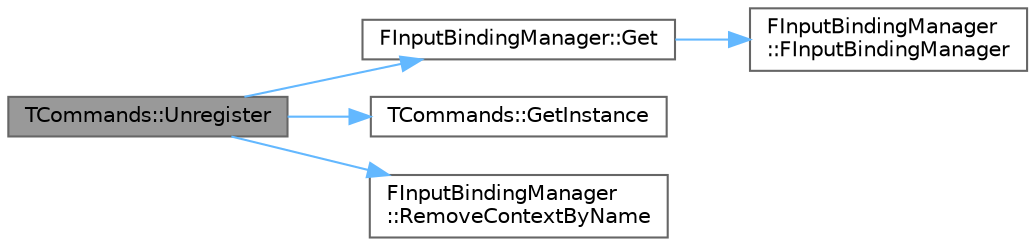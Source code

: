 digraph "TCommands::Unregister"
{
 // INTERACTIVE_SVG=YES
 // LATEX_PDF_SIZE
  bgcolor="transparent";
  edge [fontname=Helvetica,fontsize=10,labelfontname=Helvetica,labelfontsize=10];
  node [fontname=Helvetica,fontsize=10,shape=box,height=0.2,width=0.4];
  rankdir="LR";
  Node1 [id="Node000001",label="TCommands::Unregister",height=0.2,width=0.4,color="gray40", fillcolor="grey60", style="filled", fontcolor="black",tooltip="Use this method to clean up any resources used by the command set."];
  Node1 -> Node2 [id="edge1_Node000001_Node000002",color="steelblue1",style="solid",tooltip=" "];
  Node2 [id="Node000002",label="FInputBindingManager::Get",height=0.2,width=0.4,color="grey40", fillcolor="white", style="filled",URL="$d2/d5a/classFInputBindingManager.html#a75b2eb49a8ba6711266fdb7f316290f2",tooltip=" "];
  Node2 -> Node3 [id="edge2_Node000002_Node000003",color="steelblue1",style="solid",tooltip=" "];
  Node3 [id="Node000003",label="FInputBindingManager\l::FInputBindingManager",height=0.2,width=0.4,color="grey40", fillcolor="white", style="filled",URL="$d2/d5a/classFInputBindingManager.html#a4ec16aaffcf54dc3c143087d91ef4338",tooltip="Hidden default constructor."];
  Node1 -> Node4 [id="edge3_Node000001_Node000004",color="steelblue1",style="solid",tooltip=" "];
  Node4 [id="Node000004",label="TCommands::GetInstance",height=0.2,width=0.4,color="grey40", fillcolor="white", style="filled",URL="$de/d91/classTCommands.html#aa2ccbe1889885127b725fc5ef5ea6789",tooltip="A static instance of the command set."];
  Node1 -> Node5 [id="edge4_Node000001_Node000005",color="steelblue1",style="solid",tooltip=" "];
  Node5 [id="Node000005",label="FInputBindingManager\l::RemoveContextByName",height=0.2,width=0.4,color="grey40", fillcolor="white", style="filled",URL="$d2/d5a/classFInputBindingManager.html#a3395f60a7f527d4ab23b880d36b00ff7",tooltip="Remove the context with this name."];
}
